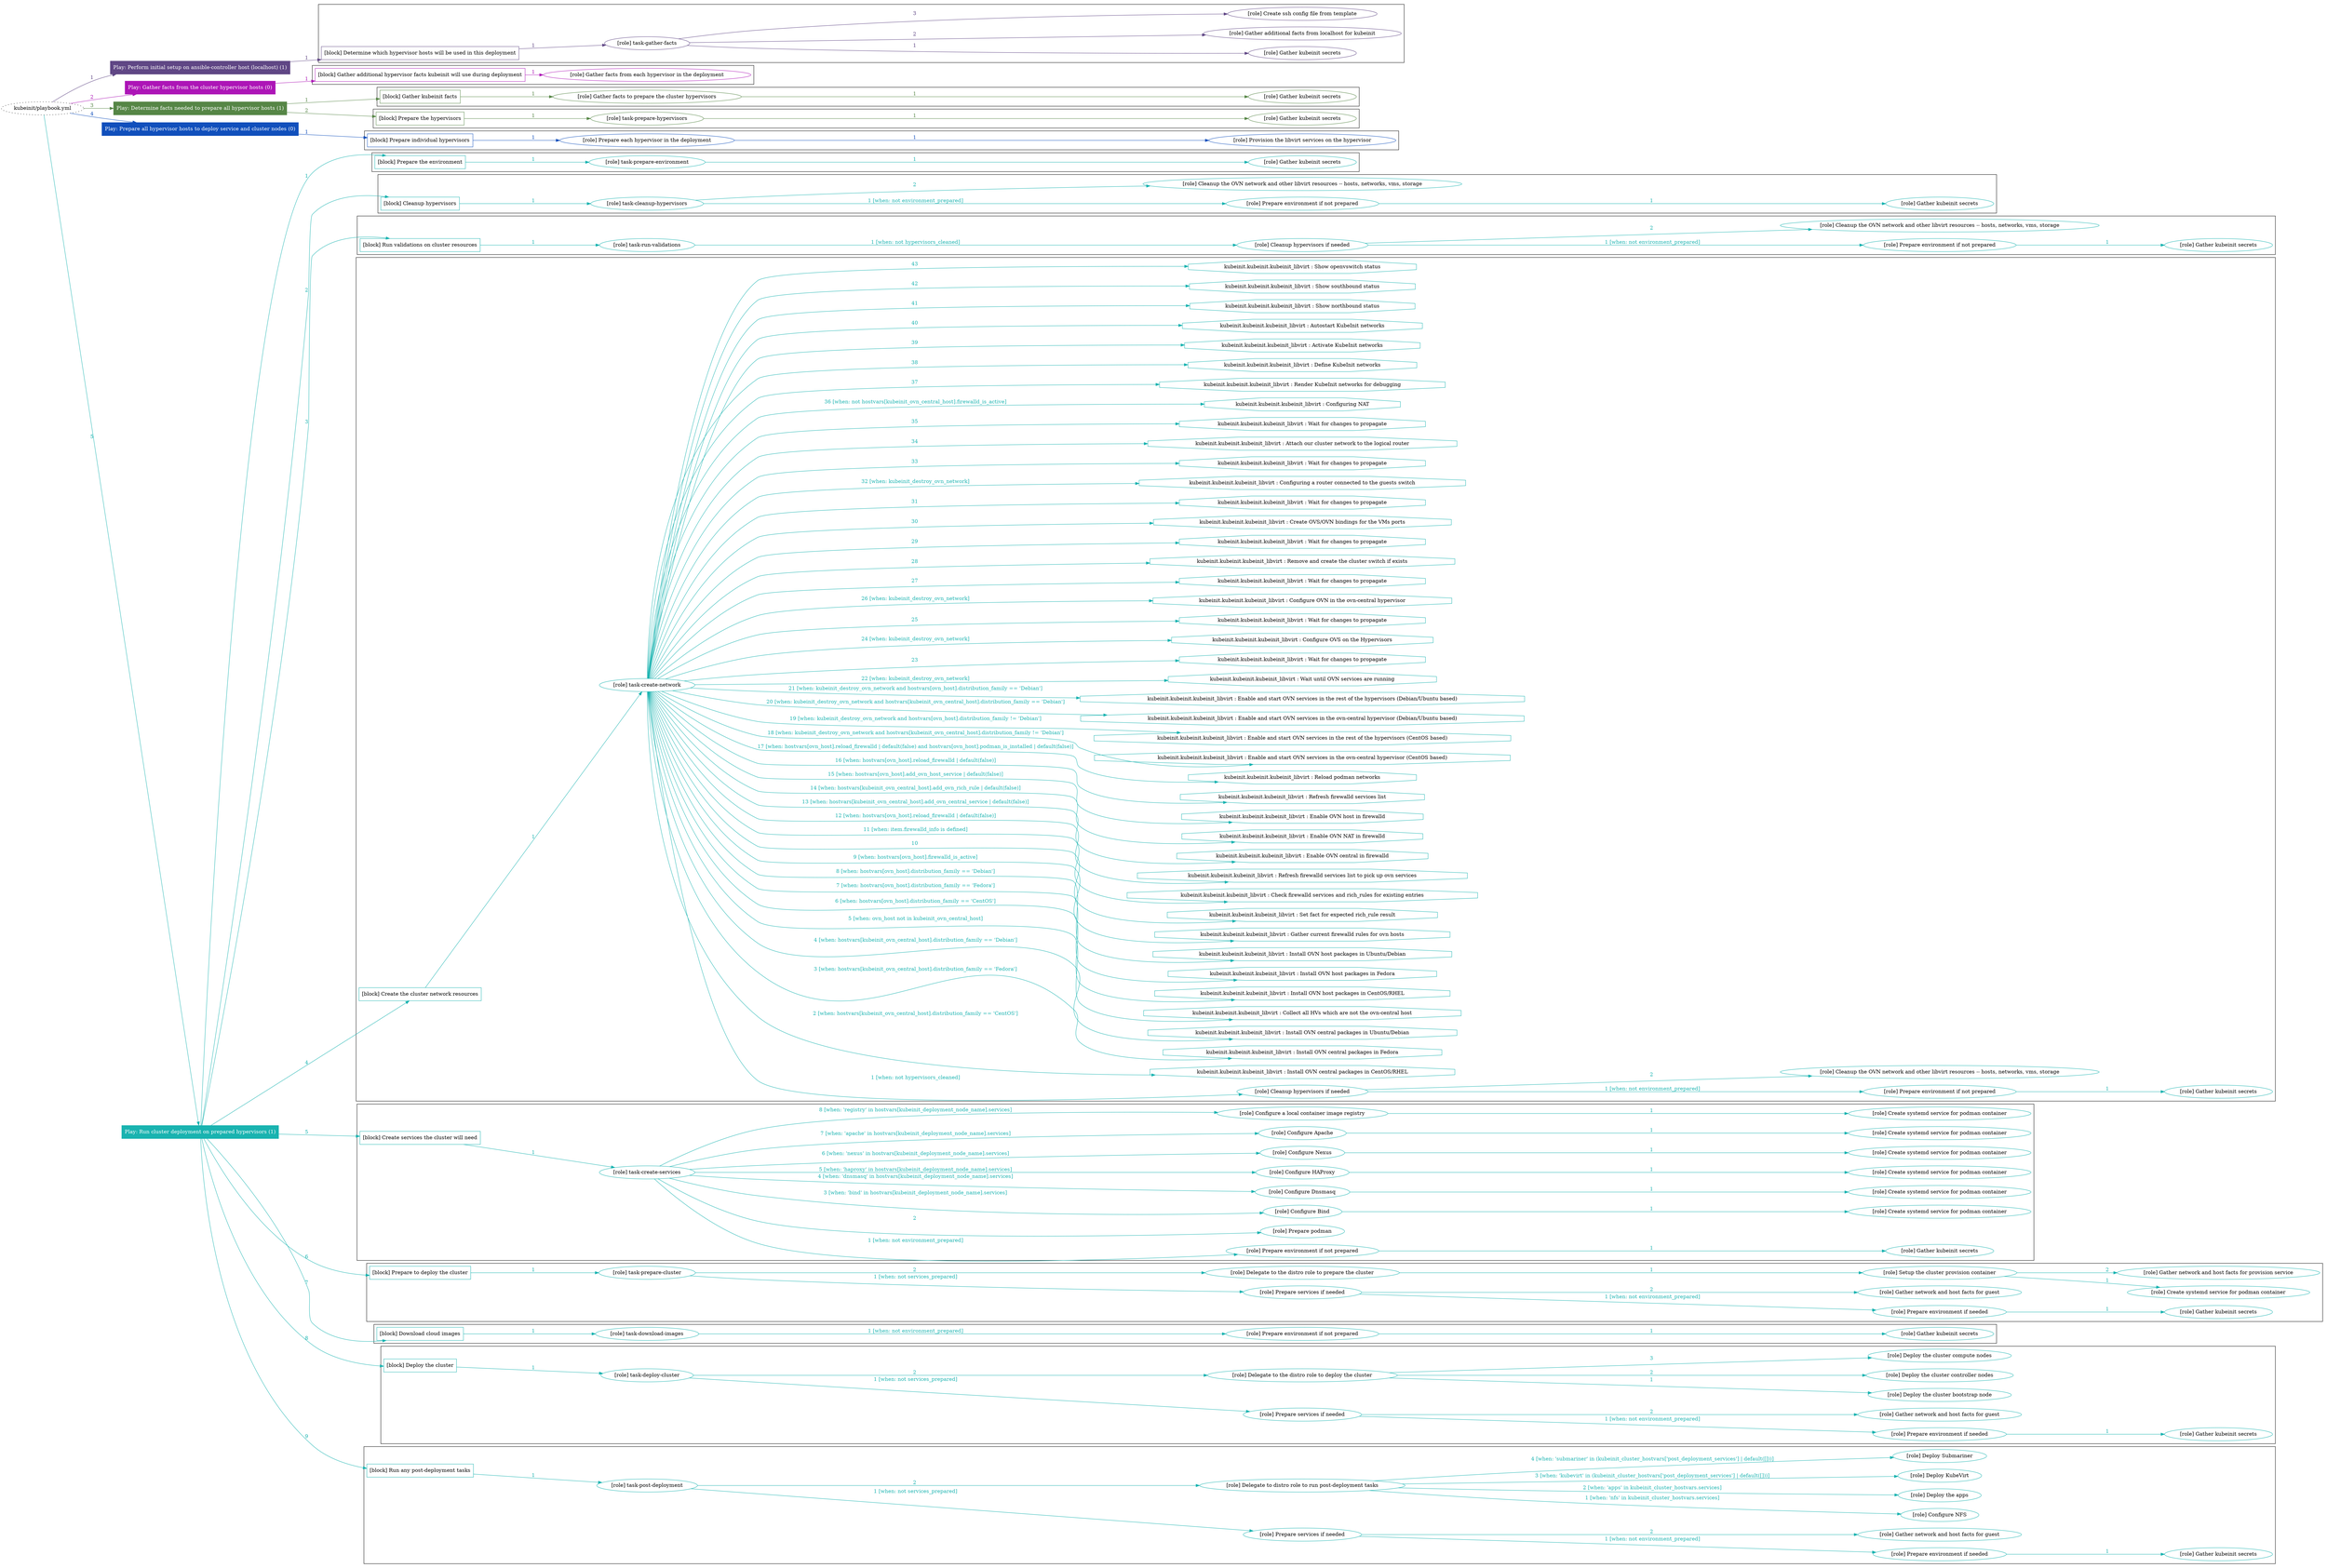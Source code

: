 digraph {
	graph [concentrate=true ordering=in rankdir=LR ratio=fill]
	edge [esep=5 sep=10]
	"kubeinit/playbook.yml" [URL="/home/runner/work/kubeinit/kubeinit/kubeinit/playbook.yml" id=playbook_ca449d5f style=dotted]
	"kubeinit/playbook.yml" -> play_a3af5398 [label="1 " color="#604785" fontcolor="#604785" id=edge_a9121c2e labeltooltip="1 " tooltip="1 "]
	subgraph "Play: Perform initial setup on ansible-controller host (localhost) (1)" {
		play_a3af5398 [label="Play: Perform initial setup on ansible-controller host (localhost) (1)" URL="/home/runner/work/kubeinit/kubeinit/kubeinit/playbook.yml" color="#604785" fontcolor="#ffffff" id=play_a3af5398 shape=box style=filled tooltip=localhost]
		play_a3af5398 -> block_f2ba74c3 [label=1 color="#604785" fontcolor="#604785" id=edge_34350c2f labeltooltip=1 tooltip=1]
		subgraph cluster_block_f2ba74c3 {
			block_f2ba74c3 [label="[block] Determine which hypervisor hosts will be used in this deployment" URL="/home/runner/work/kubeinit/kubeinit/kubeinit/playbook.yml" color="#604785" id=block_f2ba74c3 labeltooltip="Determine which hypervisor hosts will be used in this deployment" shape=box tooltip="Determine which hypervisor hosts will be used in this deployment"]
			block_f2ba74c3 -> role_e732ea3c [label="1 " color="#604785" fontcolor="#604785" id=edge_d9ee630b labeltooltip="1 " tooltip="1 "]
			subgraph "task-gather-facts" {
				role_e732ea3c [label="[role] task-gather-facts" URL="/home/runner/work/kubeinit/kubeinit/kubeinit/playbook.yml" color="#604785" id=role_e732ea3c tooltip="task-gather-facts"]
				role_e732ea3c -> role_2e28f417 [label="1 " color="#604785" fontcolor="#604785" id=edge_aa033781 labeltooltip="1 " tooltip="1 "]
				subgraph "Gather kubeinit secrets" {
					role_2e28f417 [label="[role] Gather kubeinit secrets" URL="/home/runner/.ansible/collections/ansible_collections/kubeinit/kubeinit/roles/kubeinit_prepare/tasks/build_hypervisors_group.yml" color="#604785" id=role_2e28f417 tooltip="Gather kubeinit secrets"]
				}
				role_e732ea3c -> role_32fe96fc [label="2 " color="#604785" fontcolor="#604785" id=edge_8faeca3e labeltooltip="2 " tooltip="2 "]
				subgraph "Gather additional facts from localhost for kubeinit" {
					role_32fe96fc [label="[role] Gather additional facts from localhost for kubeinit" URL="/home/runner/.ansible/collections/ansible_collections/kubeinit/kubeinit/roles/kubeinit_prepare/tasks/build_hypervisors_group.yml" color="#604785" id=role_32fe96fc tooltip="Gather additional facts from localhost for kubeinit"]
				}
				role_e732ea3c -> role_cdb46398 [label="3 " color="#604785" fontcolor="#604785" id=edge_98e341a3 labeltooltip="3 " tooltip="3 "]
				subgraph "Create ssh config file from template" {
					role_cdb46398 [label="[role] Create ssh config file from template" URL="/home/runner/.ansible/collections/ansible_collections/kubeinit/kubeinit/roles/kubeinit_prepare/tasks/build_hypervisors_group.yml" color="#604785" id=role_cdb46398 tooltip="Create ssh config file from template"]
				}
			}
		}
	}
	"kubeinit/playbook.yml" -> play_5763867c [label="2 " color="#ad15b7" fontcolor="#ad15b7" id=edge_949b78db labeltooltip="2 " tooltip="2 "]
	subgraph "Play: Gather facts from the cluster hypervisor hosts (0)" {
		play_5763867c [label="Play: Gather facts from the cluster hypervisor hosts (0)" URL="/home/runner/work/kubeinit/kubeinit/kubeinit/playbook.yml" color="#ad15b7" fontcolor="#ffffff" id=play_5763867c shape=box style=filled tooltip="Play: Gather facts from the cluster hypervisor hosts (0)"]
		play_5763867c -> block_10ea7060 [label=1 color="#ad15b7" fontcolor="#ad15b7" id=edge_60c3df35 labeltooltip=1 tooltip=1]
		subgraph cluster_block_10ea7060 {
			block_10ea7060 [label="[block] Gather additional hypervisor facts kubeinit will use during deployment" URL="/home/runner/work/kubeinit/kubeinit/kubeinit/playbook.yml" color="#ad15b7" id=block_10ea7060 labeltooltip="Gather additional hypervisor facts kubeinit will use during deployment" shape=box tooltip="Gather additional hypervisor facts kubeinit will use during deployment"]
			block_10ea7060 -> role_233028e2 [label="1 " color="#ad15b7" fontcolor="#ad15b7" id=edge_0b516bc1 labeltooltip="1 " tooltip="1 "]
			subgraph "Gather facts from each hypervisor in the deployment" {
				role_233028e2 [label="[role] Gather facts from each hypervisor in the deployment" URL="/home/runner/work/kubeinit/kubeinit/kubeinit/playbook.yml" color="#ad15b7" id=role_233028e2 tooltip="Gather facts from each hypervisor in the deployment"]
			}
		}
	}
	"kubeinit/playbook.yml" -> play_287f7b7f [label="3 " color="#568646" fontcolor="#568646" id=edge_91a6839e labeltooltip="3 " tooltip="3 "]
	subgraph "Play: Determine facts needed to prepare all hypervisor hosts (1)" {
		play_287f7b7f [label="Play: Determine facts needed to prepare all hypervisor hosts (1)" URL="/home/runner/work/kubeinit/kubeinit/kubeinit/playbook.yml" color="#568646" fontcolor="#ffffff" id=play_287f7b7f shape=box style=filled tooltip=localhost]
		play_287f7b7f -> block_af7b7090 [label=1 color="#568646" fontcolor="#568646" id=edge_7f4c7a09 labeltooltip=1 tooltip=1]
		subgraph cluster_block_af7b7090 {
			block_af7b7090 [label="[block] Gather kubeinit facts" URL="/home/runner/work/kubeinit/kubeinit/kubeinit/playbook.yml" color="#568646" id=block_af7b7090 labeltooltip="Gather kubeinit facts" shape=box tooltip="Gather kubeinit facts"]
			block_af7b7090 -> role_d5db2505 [label="1 " color="#568646" fontcolor="#568646" id=edge_38b0eb60 labeltooltip="1 " tooltip="1 "]
			subgraph "Gather facts to prepare the cluster hypervisors" {
				role_d5db2505 [label="[role] Gather facts to prepare the cluster hypervisors" URL="/home/runner/work/kubeinit/kubeinit/kubeinit/playbook.yml" color="#568646" id=role_d5db2505 tooltip="Gather facts to prepare the cluster hypervisors"]
				role_d5db2505 -> role_b5b40892 [label="1 " color="#568646" fontcolor="#568646" id=edge_c4789a73 labeltooltip="1 " tooltip="1 "]
				subgraph "Gather kubeinit secrets" {
					role_b5b40892 [label="[role] Gather kubeinit secrets" URL="/home/runner/.ansible/collections/ansible_collections/kubeinit/kubeinit/roles/kubeinit_prepare/tasks/gather_kubeinit_facts.yml" color="#568646" id=role_b5b40892 tooltip="Gather kubeinit secrets"]
				}
			}
		}
		play_287f7b7f -> block_2bb74af6 [label=2 color="#568646" fontcolor="#568646" id=edge_727051e1 labeltooltip=2 tooltip=2]
		subgraph cluster_block_2bb74af6 {
			block_2bb74af6 [label="[block] Prepare the hypervisors" URL="/home/runner/work/kubeinit/kubeinit/kubeinit/playbook.yml" color="#568646" id=block_2bb74af6 labeltooltip="Prepare the hypervisors" shape=box tooltip="Prepare the hypervisors"]
			block_2bb74af6 -> role_e1099030 [label="1 " color="#568646" fontcolor="#568646" id=edge_f0d172a7 labeltooltip="1 " tooltip="1 "]
			subgraph "task-prepare-hypervisors" {
				role_e1099030 [label="[role] task-prepare-hypervisors" URL="/home/runner/work/kubeinit/kubeinit/kubeinit/playbook.yml" color="#568646" id=role_e1099030 tooltip="task-prepare-hypervisors"]
				role_e1099030 -> role_1ad249cd [label="1 " color="#568646" fontcolor="#568646" id=edge_8314cc83 labeltooltip="1 " tooltip="1 "]
				subgraph "Gather kubeinit secrets" {
					role_1ad249cd [label="[role] Gather kubeinit secrets" URL="/home/runner/.ansible/collections/ansible_collections/kubeinit/kubeinit/roles/kubeinit_prepare/tasks/gather_kubeinit_facts.yml" color="#568646" id=role_1ad249cd tooltip="Gather kubeinit secrets"]
				}
			}
		}
	}
	"kubeinit/playbook.yml" -> play_09895b84 [label="4 " color="#104fbc" fontcolor="#104fbc" id=edge_3257f24c labeltooltip="4 " tooltip="4 "]
	subgraph "Play: Prepare all hypervisor hosts to deploy service and cluster nodes (0)" {
		play_09895b84 [label="Play: Prepare all hypervisor hosts to deploy service and cluster nodes (0)" URL="/home/runner/work/kubeinit/kubeinit/kubeinit/playbook.yml" color="#104fbc" fontcolor="#ffffff" id=play_09895b84 shape=box style=filled tooltip="Play: Prepare all hypervisor hosts to deploy service and cluster nodes (0)"]
		play_09895b84 -> block_c4059578 [label=1 color="#104fbc" fontcolor="#104fbc" id=edge_a7986abe labeltooltip=1 tooltip=1]
		subgraph cluster_block_c4059578 {
			block_c4059578 [label="[block] Prepare individual hypervisors" URL="/home/runner/work/kubeinit/kubeinit/kubeinit/playbook.yml" color="#104fbc" id=block_c4059578 labeltooltip="Prepare individual hypervisors" shape=box tooltip="Prepare individual hypervisors"]
			block_c4059578 -> role_f3e4eb07 [label="1 " color="#104fbc" fontcolor="#104fbc" id=edge_0dbe95cf labeltooltip="1 " tooltip="1 "]
			subgraph "Prepare each hypervisor in the deployment" {
				role_f3e4eb07 [label="[role] Prepare each hypervisor in the deployment" URL="/home/runner/work/kubeinit/kubeinit/kubeinit/playbook.yml" color="#104fbc" id=role_f3e4eb07 tooltip="Prepare each hypervisor in the deployment"]
				role_f3e4eb07 -> role_d3697435 [label="1 " color="#104fbc" fontcolor="#104fbc" id=edge_25d6fcbe labeltooltip="1 " tooltip="1 "]
				subgraph "Provision the libvirt services on the hypervisor" {
					role_d3697435 [label="[role] Provision the libvirt services on the hypervisor" URL="/home/runner/.ansible/collections/ansible_collections/kubeinit/kubeinit/roles/kubeinit_prepare/tasks/prepare_hypervisor.yml" color="#104fbc" id=role_d3697435 tooltip="Provision the libvirt services on the hypervisor"]
				}
			}
		}
	}
	"kubeinit/playbook.yml" -> play_d6c7a61d [label="5 " color="#19b3b0" fontcolor="#19b3b0" id=edge_371d231c labeltooltip="5 " tooltip="5 "]
	subgraph "Play: Run cluster deployment on prepared hypervisors (1)" {
		play_d6c7a61d [label="Play: Run cluster deployment on prepared hypervisors (1)" URL="/home/runner/work/kubeinit/kubeinit/kubeinit/playbook.yml" color="#19b3b0" fontcolor="#ffffff" id=play_d6c7a61d shape=box style=filled tooltip=localhost]
		play_d6c7a61d -> block_9a4b8292 [label=1 color="#19b3b0" fontcolor="#19b3b0" id=edge_8d8c04d3 labeltooltip=1 tooltip=1]
		subgraph cluster_block_9a4b8292 {
			block_9a4b8292 [label="[block] Prepare the environment" URL="/home/runner/work/kubeinit/kubeinit/kubeinit/playbook.yml" color="#19b3b0" id=block_9a4b8292 labeltooltip="Prepare the environment" shape=box tooltip="Prepare the environment"]
			block_9a4b8292 -> role_522f3345 [label="1 " color="#19b3b0" fontcolor="#19b3b0" id=edge_cff64f01 labeltooltip="1 " tooltip="1 "]
			subgraph "task-prepare-environment" {
				role_522f3345 [label="[role] task-prepare-environment" URL="/home/runner/work/kubeinit/kubeinit/kubeinit/playbook.yml" color="#19b3b0" id=role_522f3345 tooltip="task-prepare-environment"]
				role_522f3345 -> role_1af2b50b [label="1 " color="#19b3b0" fontcolor="#19b3b0" id=edge_a8696bec labeltooltip="1 " tooltip="1 "]
				subgraph "Gather kubeinit secrets" {
					role_1af2b50b [label="[role] Gather kubeinit secrets" URL="/home/runner/.ansible/collections/ansible_collections/kubeinit/kubeinit/roles/kubeinit_prepare/tasks/gather_kubeinit_facts.yml" color="#19b3b0" id=role_1af2b50b tooltip="Gather kubeinit secrets"]
				}
			}
		}
		play_d6c7a61d -> block_a5b6c8e4 [label=2 color="#19b3b0" fontcolor="#19b3b0" id=edge_c9e9d6d4 labeltooltip=2 tooltip=2]
		subgraph cluster_block_a5b6c8e4 {
			block_a5b6c8e4 [label="[block] Cleanup hypervisors" URL="/home/runner/work/kubeinit/kubeinit/kubeinit/playbook.yml" color="#19b3b0" id=block_a5b6c8e4 labeltooltip="Cleanup hypervisors" shape=box tooltip="Cleanup hypervisors"]
			block_a5b6c8e4 -> role_f7d34ecd [label="1 " color="#19b3b0" fontcolor="#19b3b0" id=edge_2a2d7a08 labeltooltip="1 " tooltip="1 "]
			subgraph "task-cleanup-hypervisors" {
				role_f7d34ecd [label="[role] task-cleanup-hypervisors" URL="/home/runner/work/kubeinit/kubeinit/kubeinit/playbook.yml" color="#19b3b0" id=role_f7d34ecd tooltip="task-cleanup-hypervisors"]
				role_f7d34ecd -> role_a61ba0f8 [label="1 [when: not environment_prepared]" color="#19b3b0" fontcolor="#19b3b0" id=edge_d6d9b5c8 labeltooltip="1 [when: not environment_prepared]" tooltip="1 [when: not environment_prepared]"]
				subgraph "Prepare environment if not prepared" {
					role_a61ba0f8 [label="[role] Prepare environment if not prepared" URL="/home/runner/.ansible/collections/ansible_collections/kubeinit/kubeinit/roles/kubeinit_prepare/tasks/cleanup_hypervisors.yml" color="#19b3b0" id=role_a61ba0f8 tooltip="Prepare environment if not prepared"]
					role_a61ba0f8 -> role_bb74d33d [label="1 " color="#19b3b0" fontcolor="#19b3b0" id=edge_9daaf02b labeltooltip="1 " tooltip="1 "]
					subgraph "Gather kubeinit secrets" {
						role_bb74d33d [label="[role] Gather kubeinit secrets" URL="/home/runner/.ansible/collections/ansible_collections/kubeinit/kubeinit/roles/kubeinit_prepare/tasks/gather_kubeinit_facts.yml" color="#19b3b0" id=role_bb74d33d tooltip="Gather kubeinit secrets"]
					}
				}
				role_f7d34ecd -> role_1add9e51 [label="2 " color="#19b3b0" fontcolor="#19b3b0" id=edge_8a6427f4 labeltooltip="2 " tooltip="2 "]
				subgraph "Cleanup the OVN network and other libvirt resources -- hosts, networks, vms, storage" {
					role_1add9e51 [label="[role] Cleanup the OVN network and other libvirt resources -- hosts, networks, vms, storage" URL="/home/runner/.ansible/collections/ansible_collections/kubeinit/kubeinit/roles/kubeinit_prepare/tasks/cleanup_hypervisors.yml" color="#19b3b0" id=role_1add9e51 tooltip="Cleanup the OVN network and other libvirt resources -- hosts, networks, vms, storage"]
				}
			}
		}
		play_d6c7a61d -> block_a039ee68 [label=3 color="#19b3b0" fontcolor="#19b3b0" id=edge_7e3fa12b labeltooltip=3 tooltip=3]
		subgraph cluster_block_a039ee68 {
			block_a039ee68 [label="[block] Run validations on cluster resources" URL="/home/runner/work/kubeinit/kubeinit/kubeinit/playbook.yml" color="#19b3b0" id=block_a039ee68 labeltooltip="Run validations on cluster resources" shape=box tooltip="Run validations on cluster resources"]
			block_a039ee68 -> role_522740d9 [label="1 " color="#19b3b0" fontcolor="#19b3b0" id=edge_97457ef4 labeltooltip="1 " tooltip="1 "]
			subgraph "task-run-validations" {
				role_522740d9 [label="[role] task-run-validations" URL="/home/runner/work/kubeinit/kubeinit/kubeinit/playbook.yml" color="#19b3b0" id=role_522740d9 tooltip="task-run-validations"]
				role_522740d9 -> role_cead78c9 [label="1 [when: not hypervisors_cleaned]" color="#19b3b0" fontcolor="#19b3b0" id=edge_e59b9fb9 labeltooltip="1 [when: not hypervisors_cleaned]" tooltip="1 [when: not hypervisors_cleaned]"]
				subgraph "Cleanup hypervisors if needed" {
					role_cead78c9 [label="[role] Cleanup hypervisors if needed" URL="/home/runner/.ansible/collections/ansible_collections/kubeinit/kubeinit/roles/kubeinit_validations/tasks/main.yml" color="#19b3b0" id=role_cead78c9 tooltip="Cleanup hypervisors if needed"]
					role_cead78c9 -> role_f6b5fe17 [label="1 [when: not environment_prepared]" color="#19b3b0" fontcolor="#19b3b0" id=edge_f6b105cc labeltooltip="1 [when: not environment_prepared]" tooltip="1 [when: not environment_prepared]"]
					subgraph "Prepare environment if not prepared" {
						role_f6b5fe17 [label="[role] Prepare environment if not prepared" URL="/home/runner/.ansible/collections/ansible_collections/kubeinit/kubeinit/roles/kubeinit_prepare/tasks/cleanup_hypervisors.yml" color="#19b3b0" id=role_f6b5fe17 tooltip="Prepare environment if not prepared"]
						role_f6b5fe17 -> role_6676f36c [label="1 " color="#19b3b0" fontcolor="#19b3b0" id=edge_a962fb55 labeltooltip="1 " tooltip="1 "]
						subgraph "Gather kubeinit secrets" {
							role_6676f36c [label="[role] Gather kubeinit secrets" URL="/home/runner/.ansible/collections/ansible_collections/kubeinit/kubeinit/roles/kubeinit_prepare/tasks/gather_kubeinit_facts.yml" color="#19b3b0" id=role_6676f36c tooltip="Gather kubeinit secrets"]
						}
					}
					role_cead78c9 -> role_ab683d37 [label="2 " color="#19b3b0" fontcolor="#19b3b0" id=edge_67ac14ea labeltooltip="2 " tooltip="2 "]
					subgraph "Cleanup the OVN network and other libvirt resources -- hosts, networks, vms, storage" {
						role_ab683d37 [label="[role] Cleanup the OVN network and other libvirt resources -- hosts, networks, vms, storage" URL="/home/runner/.ansible/collections/ansible_collections/kubeinit/kubeinit/roles/kubeinit_prepare/tasks/cleanup_hypervisors.yml" color="#19b3b0" id=role_ab683d37 tooltip="Cleanup the OVN network and other libvirt resources -- hosts, networks, vms, storage"]
					}
				}
			}
		}
		play_d6c7a61d -> block_21ca3a84 [label=4 color="#19b3b0" fontcolor="#19b3b0" id=edge_5de21235 labeltooltip=4 tooltip=4]
		subgraph cluster_block_21ca3a84 {
			block_21ca3a84 [label="[block] Create the cluster network resources" URL="/home/runner/work/kubeinit/kubeinit/kubeinit/playbook.yml" color="#19b3b0" id=block_21ca3a84 labeltooltip="Create the cluster network resources" shape=box tooltip="Create the cluster network resources"]
			block_21ca3a84 -> role_ed1aa5e2 [label="1 " color="#19b3b0" fontcolor="#19b3b0" id=edge_61549cda labeltooltip="1 " tooltip="1 "]
			subgraph "task-create-network" {
				role_ed1aa5e2 [label="[role] task-create-network" URL="/home/runner/work/kubeinit/kubeinit/kubeinit/playbook.yml" color="#19b3b0" id=role_ed1aa5e2 tooltip="task-create-network"]
				role_ed1aa5e2 -> role_246ea994 [label="1 [when: not hypervisors_cleaned]" color="#19b3b0" fontcolor="#19b3b0" id=edge_fccab4e6 labeltooltip="1 [when: not hypervisors_cleaned]" tooltip="1 [when: not hypervisors_cleaned]"]
				subgraph "Cleanup hypervisors if needed" {
					role_246ea994 [label="[role] Cleanup hypervisors if needed" URL="/home/runner/.ansible/collections/ansible_collections/kubeinit/kubeinit/roles/kubeinit_libvirt/tasks/create_network.yml" color="#19b3b0" id=role_246ea994 tooltip="Cleanup hypervisors if needed"]
					role_246ea994 -> role_043eb976 [label="1 [when: not environment_prepared]" color="#19b3b0" fontcolor="#19b3b0" id=edge_df3f4bd0 labeltooltip="1 [when: not environment_prepared]" tooltip="1 [when: not environment_prepared]"]
					subgraph "Prepare environment if not prepared" {
						role_043eb976 [label="[role] Prepare environment if not prepared" URL="/home/runner/.ansible/collections/ansible_collections/kubeinit/kubeinit/roles/kubeinit_prepare/tasks/cleanup_hypervisors.yml" color="#19b3b0" id=role_043eb976 tooltip="Prepare environment if not prepared"]
						role_043eb976 -> role_ba8721b5 [label="1 " color="#19b3b0" fontcolor="#19b3b0" id=edge_78d6a291 labeltooltip="1 " tooltip="1 "]
						subgraph "Gather kubeinit secrets" {
							role_ba8721b5 [label="[role] Gather kubeinit secrets" URL="/home/runner/.ansible/collections/ansible_collections/kubeinit/kubeinit/roles/kubeinit_prepare/tasks/gather_kubeinit_facts.yml" color="#19b3b0" id=role_ba8721b5 tooltip="Gather kubeinit secrets"]
						}
					}
					role_246ea994 -> role_f837888b [label="2 " color="#19b3b0" fontcolor="#19b3b0" id=edge_1ecea366 labeltooltip="2 " tooltip="2 "]
					subgraph "Cleanup the OVN network and other libvirt resources -- hosts, networks, vms, storage" {
						role_f837888b [label="[role] Cleanup the OVN network and other libvirt resources -- hosts, networks, vms, storage" URL="/home/runner/.ansible/collections/ansible_collections/kubeinit/kubeinit/roles/kubeinit_prepare/tasks/cleanup_hypervisors.yml" color="#19b3b0" id=role_f837888b tooltip="Cleanup the OVN network and other libvirt resources -- hosts, networks, vms, storage"]
					}
				}
				task_49ad7239 [label="kubeinit.kubeinit.kubeinit_libvirt : Install OVN central packages in CentOS/RHEL" URL="/home/runner/.ansible/collections/ansible_collections/kubeinit/kubeinit/roles/kubeinit_libvirt/tasks/create_network.yml" color="#19b3b0" id=task_49ad7239 shape=octagon tooltip="kubeinit.kubeinit.kubeinit_libvirt : Install OVN central packages in CentOS/RHEL"]
				role_ed1aa5e2 -> task_49ad7239 [label="2 [when: hostvars[kubeinit_ovn_central_host].distribution_family == 'CentOS']" color="#19b3b0" fontcolor="#19b3b0" id=edge_85e94ffa labeltooltip="2 [when: hostvars[kubeinit_ovn_central_host].distribution_family == 'CentOS']" tooltip="2 [when: hostvars[kubeinit_ovn_central_host].distribution_family == 'CentOS']"]
				task_772bea87 [label="kubeinit.kubeinit.kubeinit_libvirt : Install OVN central packages in Fedora" URL="/home/runner/.ansible/collections/ansible_collections/kubeinit/kubeinit/roles/kubeinit_libvirt/tasks/create_network.yml" color="#19b3b0" id=task_772bea87 shape=octagon tooltip="kubeinit.kubeinit.kubeinit_libvirt : Install OVN central packages in Fedora"]
				role_ed1aa5e2 -> task_772bea87 [label="3 [when: hostvars[kubeinit_ovn_central_host].distribution_family == 'Fedora']" color="#19b3b0" fontcolor="#19b3b0" id=edge_06ab8ba5 labeltooltip="3 [when: hostvars[kubeinit_ovn_central_host].distribution_family == 'Fedora']" tooltip="3 [when: hostvars[kubeinit_ovn_central_host].distribution_family == 'Fedora']"]
				task_f0833fa7 [label="kubeinit.kubeinit.kubeinit_libvirt : Install OVN central packages in Ubuntu/Debian" URL="/home/runner/.ansible/collections/ansible_collections/kubeinit/kubeinit/roles/kubeinit_libvirt/tasks/create_network.yml" color="#19b3b0" id=task_f0833fa7 shape=octagon tooltip="kubeinit.kubeinit.kubeinit_libvirt : Install OVN central packages in Ubuntu/Debian"]
				role_ed1aa5e2 -> task_f0833fa7 [label="4 [when: hostvars[kubeinit_ovn_central_host].distribution_family == 'Debian']" color="#19b3b0" fontcolor="#19b3b0" id=edge_a91573f5 labeltooltip="4 [when: hostvars[kubeinit_ovn_central_host].distribution_family == 'Debian']" tooltip="4 [when: hostvars[kubeinit_ovn_central_host].distribution_family == 'Debian']"]
				task_f0912a29 [label="kubeinit.kubeinit.kubeinit_libvirt : Collect all HVs which are not the ovn-central host" URL="/home/runner/.ansible/collections/ansible_collections/kubeinit/kubeinit/roles/kubeinit_libvirt/tasks/create_network.yml" color="#19b3b0" id=task_f0912a29 shape=octagon tooltip="kubeinit.kubeinit.kubeinit_libvirt : Collect all HVs which are not the ovn-central host"]
				role_ed1aa5e2 -> task_f0912a29 [label="5 [when: ovn_host not in kubeinit_ovn_central_host]" color="#19b3b0" fontcolor="#19b3b0" id=edge_58aab85b labeltooltip="5 [when: ovn_host not in kubeinit_ovn_central_host]" tooltip="5 [when: ovn_host not in kubeinit_ovn_central_host]"]
				task_01ee7d28 [label="kubeinit.kubeinit.kubeinit_libvirt : Install OVN host packages in CentOS/RHEL" URL="/home/runner/.ansible/collections/ansible_collections/kubeinit/kubeinit/roles/kubeinit_libvirt/tasks/create_network.yml" color="#19b3b0" id=task_01ee7d28 shape=octagon tooltip="kubeinit.kubeinit.kubeinit_libvirt : Install OVN host packages in CentOS/RHEL"]
				role_ed1aa5e2 -> task_01ee7d28 [label="6 [when: hostvars[ovn_host].distribution_family == 'CentOS']" color="#19b3b0" fontcolor="#19b3b0" id=edge_5ad6f473 labeltooltip="6 [when: hostvars[ovn_host].distribution_family == 'CentOS']" tooltip="6 [when: hostvars[ovn_host].distribution_family == 'CentOS']"]
				task_7a4a2cb7 [label="kubeinit.kubeinit.kubeinit_libvirt : Install OVN host packages in Fedora" URL="/home/runner/.ansible/collections/ansible_collections/kubeinit/kubeinit/roles/kubeinit_libvirt/tasks/create_network.yml" color="#19b3b0" id=task_7a4a2cb7 shape=octagon tooltip="kubeinit.kubeinit.kubeinit_libvirt : Install OVN host packages in Fedora"]
				role_ed1aa5e2 -> task_7a4a2cb7 [label="7 [when: hostvars[ovn_host].distribution_family == 'Fedora']" color="#19b3b0" fontcolor="#19b3b0" id=edge_2139ec69 labeltooltip="7 [when: hostvars[ovn_host].distribution_family == 'Fedora']" tooltip="7 [when: hostvars[ovn_host].distribution_family == 'Fedora']"]
				task_7b2dc32e [label="kubeinit.kubeinit.kubeinit_libvirt : Install OVN host packages in Ubuntu/Debian" URL="/home/runner/.ansible/collections/ansible_collections/kubeinit/kubeinit/roles/kubeinit_libvirt/tasks/create_network.yml" color="#19b3b0" id=task_7b2dc32e shape=octagon tooltip="kubeinit.kubeinit.kubeinit_libvirt : Install OVN host packages in Ubuntu/Debian"]
				role_ed1aa5e2 -> task_7b2dc32e [label="8 [when: hostvars[ovn_host].distribution_family == 'Debian']" color="#19b3b0" fontcolor="#19b3b0" id=edge_ddbd4f30 labeltooltip="8 [when: hostvars[ovn_host].distribution_family == 'Debian']" tooltip="8 [when: hostvars[ovn_host].distribution_family == 'Debian']"]
				task_e8acb10e [label="kubeinit.kubeinit.kubeinit_libvirt : Gather current firewalld rules for ovn hosts" URL="/home/runner/.ansible/collections/ansible_collections/kubeinit/kubeinit/roles/kubeinit_libvirt/tasks/create_network.yml" color="#19b3b0" id=task_e8acb10e shape=octagon tooltip="kubeinit.kubeinit.kubeinit_libvirt : Gather current firewalld rules for ovn hosts"]
				role_ed1aa5e2 -> task_e8acb10e [label="9 [when: hostvars[ovn_host].firewalld_is_active]" color="#19b3b0" fontcolor="#19b3b0" id=edge_facb285c labeltooltip="9 [when: hostvars[ovn_host].firewalld_is_active]" tooltip="9 [when: hostvars[ovn_host].firewalld_is_active]"]
				task_378332d8 [label="kubeinit.kubeinit.kubeinit_libvirt : Set fact for expected rich_rule result" URL="/home/runner/.ansible/collections/ansible_collections/kubeinit/kubeinit/roles/kubeinit_libvirt/tasks/create_network.yml" color="#19b3b0" id=task_378332d8 shape=octagon tooltip="kubeinit.kubeinit.kubeinit_libvirt : Set fact for expected rich_rule result"]
				role_ed1aa5e2 -> task_378332d8 [label="10 " color="#19b3b0" fontcolor="#19b3b0" id=edge_5cdd861e labeltooltip="10 " tooltip="10 "]
				task_07822aaf [label="kubeinit.kubeinit.kubeinit_libvirt : Check firewalld services and rich_rules for existing entries" URL="/home/runner/.ansible/collections/ansible_collections/kubeinit/kubeinit/roles/kubeinit_libvirt/tasks/create_network.yml" color="#19b3b0" id=task_07822aaf shape=octagon tooltip="kubeinit.kubeinit.kubeinit_libvirt : Check firewalld services and rich_rules for existing entries"]
				role_ed1aa5e2 -> task_07822aaf [label="11 [when: item.firewalld_info is defined]" color="#19b3b0" fontcolor="#19b3b0" id=edge_acd003c6 labeltooltip="11 [when: item.firewalld_info is defined]" tooltip="11 [when: item.firewalld_info is defined]"]
				task_bbee8a64 [label="kubeinit.kubeinit.kubeinit_libvirt : Refresh firewalld services list to pick up ovn services" URL="/home/runner/.ansible/collections/ansible_collections/kubeinit/kubeinit/roles/kubeinit_libvirt/tasks/create_network.yml" color="#19b3b0" id=task_bbee8a64 shape=octagon tooltip="kubeinit.kubeinit.kubeinit_libvirt : Refresh firewalld services list to pick up ovn services"]
				role_ed1aa5e2 -> task_bbee8a64 [label="12 [when: hostvars[ovn_host].reload_firewalld | default(false)]" color="#19b3b0" fontcolor="#19b3b0" id=edge_2beb8a68 labeltooltip="12 [when: hostvars[ovn_host].reload_firewalld | default(false)]" tooltip="12 [when: hostvars[ovn_host].reload_firewalld | default(false)]"]
				task_18479309 [label="kubeinit.kubeinit.kubeinit_libvirt : Enable OVN central in firewalld" URL="/home/runner/.ansible/collections/ansible_collections/kubeinit/kubeinit/roles/kubeinit_libvirt/tasks/create_network.yml" color="#19b3b0" id=task_18479309 shape=octagon tooltip="kubeinit.kubeinit.kubeinit_libvirt : Enable OVN central in firewalld"]
				role_ed1aa5e2 -> task_18479309 [label="13 [when: hostvars[kubeinit_ovn_central_host].add_ovn_central_service | default(false)]" color="#19b3b0" fontcolor="#19b3b0" id=edge_57b38098 labeltooltip="13 [when: hostvars[kubeinit_ovn_central_host].add_ovn_central_service | default(false)]" tooltip="13 [when: hostvars[kubeinit_ovn_central_host].add_ovn_central_service | default(false)]"]
				task_7120c027 [label="kubeinit.kubeinit.kubeinit_libvirt : Enable OVN NAT in firewalld" URL="/home/runner/.ansible/collections/ansible_collections/kubeinit/kubeinit/roles/kubeinit_libvirt/tasks/create_network.yml" color="#19b3b0" id=task_7120c027 shape=octagon tooltip="kubeinit.kubeinit.kubeinit_libvirt : Enable OVN NAT in firewalld"]
				role_ed1aa5e2 -> task_7120c027 [label="14 [when: hostvars[kubeinit_ovn_central_host].add_ovn_rich_rule | default(false)]" color="#19b3b0" fontcolor="#19b3b0" id=edge_ad118b93 labeltooltip="14 [when: hostvars[kubeinit_ovn_central_host].add_ovn_rich_rule | default(false)]" tooltip="14 [when: hostvars[kubeinit_ovn_central_host].add_ovn_rich_rule | default(false)]"]
				task_06c95707 [label="kubeinit.kubeinit.kubeinit_libvirt : Enable OVN host in firewalld" URL="/home/runner/.ansible/collections/ansible_collections/kubeinit/kubeinit/roles/kubeinit_libvirt/tasks/create_network.yml" color="#19b3b0" id=task_06c95707 shape=octagon tooltip="kubeinit.kubeinit.kubeinit_libvirt : Enable OVN host in firewalld"]
				role_ed1aa5e2 -> task_06c95707 [label="15 [when: hostvars[ovn_host].add_ovn_host_service | default(false)]" color="#19b3b0" fontcolor="#19b3b0" id=edge_430b6f6b labeltooltip="15 [when: hostvars[ovn_host].add_ovn_host_service | default(false)]" tooltip="15 [when: hostvars[ovn_host].add_ovn_host_service | default(false)]"]
				task_b7df3c63 [label="kubeinit.kubeinit.kubeinit_libvirt : Refresh firewalld services list" URL="/home/runner/.ansible/collections/ansible_collections/kubeinit/kubeinit/roles/kubeinit_libvirt/tasks/create_network.yml" color="#19b3b0" id=task_b7df3c63 shape=octagon tooltip="kubeinit.kubeinit.kubeinit_libvirt : Refresh firewalld services list"]
				role_ed1aa5e2 -> task_b7df3c63 [label="16 [when: hostvars[ovn_host].reload_firewalld | default(false)]" color="#19b3b0" fontcolor="#19b3b0" id=edge_0222170f labeltooltip="16 [when: hostvars[ovn_host].reload_firewalld | default(false)]" tooltip="16 [when: hostvars[ovn_host].reload_firewalld | default(false)]"]
				task_863a36f0 [label="kubeinit.kubeinit.kubeinit_libvirt : Reload podman networks" URL="/home/runner/.ansible/collections/ansible_collections/kubeinit/kubeinit/roles/kubeinit_libvirt/tasks/create_network.yml" color="#19b3b0" id=task_863a36f0 shape=octagon tooltip="kubeinit.kubeinit.kubeinit_libvirt : Reload podman networks"]
				role_ed1aa5e2 -> task_863a36f0 [label="17 [when: hostvars[ovn_host].reload_firewalld | default(false) and hostvars[ovn_host].podman_is_installed | default(false)]" color="#19b3b0" fontcolor="#19b3b0" id=edge_e3a27368 labeltooltip="17 [when: hostvars[ovn_host].reload_firewalld | default(false) and hostvars[ovn_host].podman_is_installed | default(false)]" tooltip="17 [when: hostvars[ovn_host].reload_firewalld | default(false) and hostvars[ovn_host].podman_is_installed | default(false)]"]
				task_cc374ed8 [label="kubeinit.kubeinit.kubeinit_libvirt : Enable and start OVN services in the ovn-central hypervisor (CentOS based)" URL="/home/runner/.ansible/collections/ansible_collections/kubeinit/kubeinit/roles/kubeinit_libvirt/tasks/create_network.yml" color="#19b3b0" id=task_cc374ed8 shape=octagon tooltip="kubeinit.kubeinit.kubeinit_libvirt : Enable and start OVN services in the ovn-central hypervisor (CentOS based)"]
				role_ed1aa5e2 -> task_cc374ed8 [label="18 [when: kubeinit_destroy_ovn_network and hostvars[kubeinit_ovn_central_host].distribution_family != 'Debian']" color="#19b3b0" fontcolor="#19b3b0" id=edge_eb3ebf30 labeltooltip="18 [when: kubeinit_destroy_ovn_network and hostvars[kubeinit_ovn_central_host].distribution_family != 'Debian']" tooltip="18 [when: kubeinit_destroy_ovn_network and hostvars[kubeinit_ovn_central_host].distribution_family != 'Debian']"]
				task_b2afd7dc [label="kubeinit.kubeinit.kubeinit_libvirt : Enable and start OVN services in the rest of the hypervisors (CentOS based)" URL="/home/runner/.ansible/collections/ansible_collections/kubeinit/kubeinit/roles/kubeinit_libvirt/tasks/create_network.yml" color="#19b3b0" id=task_b2afd7dc shape=octagon tooltip="kubeinit.kubeinit.kubeinit_libvirt : Enable and start OVN services in the rest of the hypervisors (CentOS based)"]
				role_ed1aa5e2 -> task_b2afd7dc [label="19 [when: kubeinit_destroy_ovn_network and hostvars[ovn_host].distribution_family != 'Debian']" color="#19b3b0" fontcolor="#19b3b0" id=edge_846e967f labeltooltip="19 [when: kubeinit_destroy_ovn_network and hostvars[ovn_host].distribution_family != 'Debian']" tooltip="19 [when: kubeinit_destroy_ovn_network and hostvars[ovn_host].distribution_family != 'Debian']"]
				task_a3f78e58 [label="kubeinit.kubeinit.kubeinit_libvirt : Enable and start OVN services in the ovn-central hypervisor (Debian/Ubuntu based)" URL="/home/runner/.ansible/collections/ansible_collections/kubeinit/kubeinit/roles/kubeinit_libvirt/tasks/create_network.yml" color="#19b3b0" id=task_a3f78e58 shape=octagon tooltip="kubeinit.kubeinit.kubeinit_libvirt : Enable and start OVN services in the ovn-central hypervisor (Debian/Ubuntu based)"]
				role_ed1aa5e2 -> task_a3f78e58 [label="20 [when: kubeinit_destroy_ovn_network and hostvars[kubeinit_ovn_central_host].distribution_family == 'Debian']" color="#19b3b0" fontcolor="#19b3b0" id=edge_3c6ba0c4 labeltooltip="20 [when: kubeinit_destroy_ovn_network and hostvars[kubeinit_ovn_central_host].distribution_family == 'Debian']" tooltip="20 [when: kubeinit_destroy_ovn_network and hostvars[kubeinit_ovn_central_host].distribution_family == 'Debian']"]
				task_2586b9ab [label="kubeinit.kubeinit.kubeinit_libvirt : Enable and start OVN services in the rest of the hypervisors (Debian/Ubuntu based)" URL="/home/runner/.ansible/collections/ansible_collections/kubeinit/kubeinit/roles/kubeinit_libvirt/tasks/create_network.yml" color="#19b3b0" id=task_2586b9ab shape=octagon tooltip="kubeinit.kubeinit.kubeinit_libvirt : Enable and start OVN services in the rest of the hypervisors (Debian/Ubuntu based)"]
				role_ed1aa5e2 -> task_2586b9ab [label="21 [when: kubeinit_destroy_ovn_network and hostvars[ovn_host].distribution_family == 'Debian']" color="#19b3b0" fontcolor="#19b3b0" id=edge_e05c366c labeltooltip="21 [when: kubeinit_destroy_ovn_network and hostvars[ovn_host].distribution_family == 'Debian']" tooltip="21 [when: kubeinit_destroy_ovn_network and hostvars[ovn_host].distribution_family == 'Debian']"]
				task_b3c49ee6 [label="kubeinit.kubeinit.kubeinit_libvirt : Wait until OVN services are running" URL="/home/runner/.ansible/collections/ansible_collections/kubeinit/kubeinit/roles/kubeinit_libvirt/tasks/create_network.yml" color="#19b3b0" id=task_b3c49ee6 shape=octagon tooltip="kubeinit.kubeinit.kubeinit_libvirt : Wait until OVN services are running"]
				role_ed1aa5e2 -> task_b3c49ee6 [label="22 [when: kubeinit_destroy_ovn_network]" color="#19b3b0" fontcolor="#19b3b0" id=edge_37c0cee3 labeltooltip="22 [when: kubeinit_destroy_ovn_network]" tooltip="22 [when: kubeinit_destroy_ovn_network]"]
				task_365edc18 [label="kubeinit.kubeinit.kubeinit_libvirt : Wait for changes to propagate" URL="/home/runner/.ansible/collections/ansible_collections/kubeinit/kubeinit/roles/kubeinit_libvirt/tasks/create_network.yml" color="#19b3b0" id=task_365edc18 shape=octagon tooltip="kubeinit.kubeinit.kubeinit_libvirt : Wait for changes to propagate"]
				role_ed1aa5e2 -> task_365edc18 [label="23 " color="#19b3b0" fontcolor="#19b3b0" id=edge_d0679e9c labeltooltip="23 " tooltip="23 "]
				task_cf607755 [label="kubeinit.kubeinit.kubeinit_libvirt : Configure OVS on the Hypervisors" URL="/home/runner/.ansible/collections/ansible_collections/kubeinit/kubeinit/roles/kubeinit_libvirt/tasks/create_network.yml" color="#19b3b0" id=task_cf607755 shape=octagon tooltip="kubeinit.kubeinit.kubeinit_libvirt : Configure OVS on the Hypervisors"]
				role_ed1aa5e2 -> task_cf607755 [label="24 [when: kubeinit_destroy_ovn_network]" color="#19b3b0" fontcolor="#19b3b0" id=edge_3222d3a5 labeltooltip="24 [when: kubeinit_destroy_ovn_network]" tooltip="24 [when: kubeinit_destroy_ovn_network]"]
				task_19ec338f [label="kubeinit.kubeinit.kubeinit_libvirt : Wait for changes to propagate" URL="/home/runner/.ansible/collections/ansible_collections/kubeinit/kubeinit/roles/kubeinit_libvirt/tasks/create_network.yml" color="#19b3b0" id=task_19ec338f shape=octagon tooltip="kubeinit.kubeinit.kubeinit_libvirt : Wait for changes to propagate"]
				role_ed1aa5e2 -> task_19ec338f [label="25 " color="#19b3b0" fontcolor="#19b3b0" id=edge_60a3ff31 labeltooltip="25 " tooltip="25 "]
				task_965d9ece [label="kubeinit.kubeinit.kubeinit_libvirt : Configure OVN in the ovn-central hypervisor" URL="/home/runner/.ansible/collections/ansible_collections/kubeinit/kubeinit/roles/kubeinit_libvirt/tasks/create_network.yml" color="#19b3b0" id=task_965d9ece shape=octagon tooltip="kubeinit.kubeinit.kubeinit_libvirt : Configure OVN in the ovn-central hypervisor"]
				role_ed1aa5e2 -> task_965d9ece [label="26 [when: kubeinit_destroy_ovn_network]" color="#19b3b0" fontcolor="#19b3b0" id=edge_5b246aa6 labeltooltip="26 [when: kubeinit_destroy_ovn_network]" tooltip="26 [when: kubeinit_destroy_ovn_network]"]
				task_8fcbe239 [label="kubeinit.kubeinit.kubeinit_libvirt : Wait for changes to propagate" URL="/home/runner/.ansible/collections/ansible_collections/kubeinit/kubeinit/roles/kubeinit_libvirt/tasks/create_network.yml" color="#19b3b0" id=task_8fcbe239 shape=octagon tooltip="kubeinit.kubeinit.kubeinit_libvirt : Wait for changes to propagate"]
				role_ed1aa5e2 -> task_8fcbe239 [label="27 " color="#19b3b0" fontcolor="#19b3b0" id=edge_ec367aa4 labeltooltip="27 " tooltip="27 "]
				task_5feef997 [label="kubeinit.kubeinit.kubeinit_libvirt : Remove and create the cluster switch if exists" URL="/home/runner/.ansible/collections/ansible_collections/kubeinit/kubeinit/roles/kubeinit_libvirt/tasks/create_network.yml" color="#19b3b0" id=task_5feef997 shape=octagon tooltip="kubeinit.kubeinit.kubeinit_libvirt : Remove and create the cluster switch if exists"]
				role_ed1aa5e2 -> task_5feef997 [label="28 " color="#19b3b0" fontcolor="#19b3b0" id=edge_2b2bb1d7 labeltooltip="28 " tooltip="28 "]
				task_75a74a20 [label="kubeinit.kubeinit.kubeinit_libvirt : Wait for changes to propagate" URL="/home/runner/.ansible/collections/ansible_collections/kubeinit/kubeinit/roles/kubeinit_libvirt/tasks/create_network.yml" color="#19b3b0" id=task_75a74a20 shape=octagon tooltip="kubeinit.kubeinit.kubeinit_libvirt : Wait for changes to propagate"]
				role_ed1aa5e2 -> task_75a74a20 [label="29 " color="#19b3b0" fontcolor="#19b3b0" id=edge_f1982d32 labeltooltip="29 " tooltip="29 "]
				task_d7b5cb5d [label="kubeinit.kubeinit.kubeinit_libvirt : Create OVS/OVN bindings for the VMs ports" URL="/home/runner/.ansible/collections/ansible_collections/kubeinit/kubeinit/roles/kubeinit_libvirt/tasks/create_network.yml" color="#19b3b0" id=task_d7b5cb5d shape=octagon tooltip="kubeinit.kubeinit.kubeinit_libvirt : Create OVS/OVN bindings for the VMs ports"]
				role_ed1aa5e2 -> task_d7b5cb5d [label="30 " color="#19b3b0" fontcolor="#19b3b0" id=edge_ec2d1f78 labeltooltip="30 " tooltip="30 "]
				task_f86c1b1e [label="kubeinit.kubeinit.kubeinit_libvirt : Wait for changes to propagate" URL="/home/runner/.ansible/collections/ansible_collections/kubeinit/kubeinit/roles/kubeinit_libvirt/tasks/create_network.yml" color="#19b3b0" id=task_f86c1b1e shape=octagon tooltip="kubeinit.kubeinit.kubeinit_libvirt : Wait for changes to propagate"]
				role_ed1aa5e2 -> task_f86c1b1e [label="31 " color="#19b3b0" fontcolor="#19b3b0" id=edge_595e32a0 labeltooltip="31 " tooltip="31 "]
				task_42c27f7c [label="kubeinit.kubeinit.kubeinit_libvirt : Configuring a router connected to the guests switch" URL="/home/runner/.ansible/collections/ansible_collections/kubeinit/kubeinit/roles/kubeinit_libvirt/tasks/create_network.yml" color="#19b3b0" id=task_42c27f7c shape=octagon tooltip="kubeinit.kubeinit.kubeinit_libvirt : Configuring a router connected to the guests switch"]
				role_ed1aa5e2 -> task_42c27f7c [label="32 [when: kubeinit_destroy_ovn_network]" color="#19b3b0" fontcolor="#19b3b0" id=edge_f29d5625 labeltooltip="32 [when: kubeinit_destroy_ovn_network]" tooltip="32 [when: kubeinit_destroy_ovn_network]"]
				task_a80dde44 [label="kubeinit.kubeinit.kubeinit_libvirt : Wait for changes to propagate" URL="/home/runner/.ansible/collections/ansible_collections/kubeinit/kubeinit/roles/kubeinit_libvirt/tasks/create_network.yml" color="#19b3b0" id=task_a80dde44 shape=octagon tooltip="kubeinit.kubeinit.kubeinit_libvirt : Wait for changes to propagate"]
				role_ed1aa5e2 -> task_a80dde44 [label="33 " color="#19b3b0" fontcolor="#19b3b0" id=edge_97d5eac7 labeltooltip="33 " tooltip="33 "]
				task_ade87cfb [label="kubeinit.kubeinit.kubeinit_libvirt : Attach our cluster network to the logical router" URL="/home/runner/.ansible/collections/ansible_collections/kubeinit/kubeinit/roles/kubeinit_libvirt/tasks/create_network.yml" color="#19b3b0" id=task_ade87cfb shape=octagon tooltip="kubeinit.kubeinit.kubeinit_libvirt : Attach our cluster network to the logical router"]
				role_ed1aa5e2 -> task_ade87cfb [label="34 " color="#19b3b0" fontcolor="#19b3b0" id=edge_ad7b7607 labeltooltip="34 " tooltip="34 "]
				task_2263c902 [label="kubeinit.kubeinit.kubeinit_libvirt : Wait for changes to propagate" URL="/home/runner/.ansible/collections/ansible_collections/kubeinit/kubeinit/roles/kubeinit_libvirt/tasks/create_network.yml" color="#19b3b0" id=task_2263c902 shape=octagon tooltip="kubeinit.kubeinit.kubeinit_libvirt : Wait for changes to propagate"]
				role_ed1aa5e2 -> task_2263c902 [label="35 " color="#19b3b0" fontcolor="#19b3b0" id=edge_0e311ab2 labeltooltip="35 " tooltip="35 "]
				task_c6d99ddc [label="kubeinit.kubeinit.kubeinit_libvirt : Configuring NAT" URL="/home/runner/.ansible/collections/ansible_collections/kubeinit/kubeinit/roles/kubeinit_libvirt/tasks/create_network.yml" color="#19b3b0" id=task_c6d99ddc shape=octagon tooltip="kubeinit.kubeinit.kubeinit_libvirt : Configuring NAT"]
				role_ed1aa5e2 -> task_c6d99ddc [label="36 [when: not hostvars[kubeinit_ovn_central_host].firewalld_is_active]" color="#19b3b0" fontcolor="#19b3b0" id=edge_ce5d0ad8 labeltooltip="36 [when: not hostvars[kubeinit_ovn_central_host].firewalld_is_active]" tooltip="36 [when: not hostvars[kubeinit_ovn_central_host].firewalld_is_active]"]
				task_f8f4c96e [label="kubeinit.kubeinit.kubeinit_libvirt : Render KubeInit networks for debugging" URL="/home/runner/.ansible/collections/ansible_collections/kubeinit/kubeinit/roles/kubeinit_libvirt/tasks/create_network.yml" color="#19b3b0" id=task_f8f4c96e shape=octagon tooltip="kubeinit.kubeinit.kubeinit_libvirt : Render KubeInit networks for debugging"]
				role_ed1aa5e2 -> task_f8f4c96e [label="37 " color="#19b3b0" fontcolor="#19b3b0" id=edge_781cf80a labeltooltip="37 " tooltip="37 "]
				task_d7819f11 [label="kubeinit.kubeinit.kubeinit_libvirt : Define KubeInit networks" URL="/home/runner/.ansible/collections/ansible_collections/kubeinit/kubeinit/roles/kubeinit_libvirt/tasks/create_network.yml" color="#19b3b0" id=task_d7819f11 shape=octagon tooltip="kubeinit.kubeinit.kubeinit_libvirt : Define KubeInit networks"]
				role_ed1aa5e2 -> task_d7819f11 [label="38 " color="#19b3b0" fontcolor="#19b3b0" id=edge_81bbc69d labeltooltip="38 " tooltip="38 "]
				task_01240991 [label="kubeinit.kubeinit.kubeinit_libvirt : Activate KubeInit networks" URL="/home/runner/.ansible/collections/ansible_collections/kubeinit/kubeinit/roles/kubeinit_libvirt/tasks/create_network.yml" color="#19b3b0" id=task_01240991 shape=octagon tooltip="kubeinit.kubeinit.kubeinit_libvirt : Activate KubeInit networks"]
				role_ed1aa5e2 -> task_01240991 [label="39 " color="#19b3b0" fontcolor="#19b3b0" id=edge_438b5ef2 labeltooltip="39 " tooltip="39 "]
				task_ff6ac4eb [label="kubeinit.kubeinit.kubeinit_libvirt : Autostart KubeInit networks" URL="/home/runner/.ansible/collections/ansible_collections/kubeinit/kubeinit/roles/kubeinit_libvirt/tasks/create_network.yml" color="#19b3b0" id=task_ff6ac4eb shape=octagon tooltip="kubeinit.kubeinit.kubeinit_libvirt : Autostart KubeInit networks"]
				role_ed1aa5e2 -> task_ff6ac4eb [label="40 " color="#19b3b0" fontcolor="#19b3b0" id=edge_1b874289 labeltooltip="40 " tooltip="40 "]
				task_56b03be7 [label="kubeinit.kubeinit.kubeinit_libvirt : Show northbound status" URL="/home/runner/.ansible/collections/ansible_collections/kubeinit/kubeinit/roles/kubeinit_libvirt/tasks/create_network.yml" color="#19b3b0" id=task_56b03be7 shape=octagon tooltip="kubeinit.kubeinit.kubeinit_libvirt : Show northbound status"]
				role_ed1aa5e2 -> task_56b03be7 [label="41 " color="#19b3b0" fontcolor="#19b3b0" id=edge_be115753 labeltooltip="41 " tooltip="41 "]
				task_21638a26 [label="kubeinit.kubeinit.kubeinit_libvirt : Show southbound status" URL="/home/runner/.ansible/collections/ansible_collections/kubeinit/kubeinit/roles/kubeinit_libvirt/tasks/create_network.yml" color="#19b3b0" id=task_21638a26 shape=octagon tooltip="kubeinit.kubeinit.kubeinit_libvirt : Show southbound status"]
				role_ed1aa5e2 -> task_21638a26 [label="42 " color="#19b3b0" fontcolor="#19b3b0" id=edge_0a8c8c2f labeltooltip="42 " tooltip="42 "]
				task_394c07ae [label="kubeinit.kubeinit.kubeinit_libvirt : Show openvswitch status" URL="/home/runner/.ansible/collections/ansible_collections/kubeinit/kubeinit/roles/kubeinit_libvirt/tasks/create_network.yml" color="#19b3b0" id=task_394c07ae shape=octagon tooltip="kubeinit.kubeinit.kubeinit_libvirt : Show openvswitch status"]
				role_ed1aa5e2 -> task_394c07ae [label="43 " color="#19b3b0" fontcolor="#19b3b0" id=edge_309768fc labeltooltip="43 " tooltip="43 "]
			}
		}
		play_d6c7a61d -> block_1b0b4b21 [label=5 color="#19b3b0" fontcolor="#19b3b0" id=edge_67a44e8a labeltooltip=5 tooltip=5]
		subgraph cluster_block_1b0b4b21 {
			block_1b0b4b21 [label="[block] Create services the cluster will need" URL="/home/runner/work/kubeinit/kubeinit/kubeinit/playbook.yml" color="#19b3b0" id=block_1b0b4b21 labeltooltip="Create services the cluster will need" shape=box tooltip="Create services the cluster will need"]
			block_1b0b4b21 -> role_e07b93f9 [label="1 " color="#19b3b0" fontcolor="#19b3b0" id=edge_086818a5 labeltooltip="1 " tooltip="1 "]
			subgraph "task-create-services" {
				role_e07b93f9 [label="[role] task-create-services" URL="/home/runner/work/kubeinit/kubeinit/kubeinit/playbook.yml" color="#19b3b0" id=role_e07b93f9 tooltip="task-create-services"]
				role_e07b93f9 -> role_f997c214 [label="1 [when: not environment_prepared]" color="#19b3b0" fontcolor="#19b3b0" id=edge_83122290 labeltooltip="1 [when: not environment_prepared]" tooltip="1 [when: not environment_prepared]"]
				subgraph "Prepare environment if not prepared" {
					role_f997c214 [label="[role] Prepare environment if not prepared" URL="/home/runner/.ansible/collections/ansible_collections/kubeinit/kubeinit/roles/kubeinit_services/tasks/main.yml" color="#19b3b0" id=role_f997c214 tooltip="Prepare environment if not prepared"]
					role_f997c214 -> role_8fddad65 [label="1 " color="#19b3b0" fontcolor="#19b3b0" id=edge_cd3ea4d8 labeltooltip="1 " tooltip="1 "]
					subgraph "Gather kubeinit secrets" {
						role_8fddad65 [label="[role] Gather kubeinit secrets" URL="/home/runner/.ansible/collections/ansible_collections/kubeinit/kubeinit/roles/kubeinit_prepare/tasks/gather_kubeinit_facts.yml" color="#19b3b0" id=role_8fddad65 tooltip="Gather kubeinit secrets"]
					}
				}
				role_e07b93f9 -> role_736a9289 [label="2 " color="#19b3b0" fontcolor="#19b3b0" id=edge_3518f4e9 labeltooltip="2 " tooltip="2 "]
				subgraph "Prepare podman" {
					role_736a9289 [label="[role] Prepare podman" URL="/home/runner/.ansible/collections/ansible_collections/kubeinit/kubeinit/roles/kubeinit_services/tasks/00_create_service_pod.yml" color="#19b3b0" id=role_736a9289 tooltip="Prepare podman"]
				}
				role_e07b93f9 -> role_2a8799c9 [label="3 [when: 'bind' in hostvars[kubeinit_deployment_node_name].services]" color="#19b3b0" fontcolor="#19b3b0" id=edge_dd121006 labeltooltip="3 [when: 'bind' in hostvars[kubeinit_deployment_node_name].services]" tooltip="3 [when: 'bind' in hostvars[kubeinit_deployment_node_name].services]"]
				subgraph "Configure Bind" {
					role_2a8799c9 [label="[role] Configure Bind" URL="/home/runner/.ansible/collections/ansible_collections/kubeinit/kubeinit/roles/kubeinit_services/tasks/start_services_containers.yml" color="#19b3b0" id=role_2a8799c9 tooltip="Configure Bind"]
					role_2a8799c9 -> role_83d32ba3 [label="1 " color="#19b3b0" fontcolor="#19b3b0" id=edge_7283fdc7 labeltooltip="1 " tooltip="1 "]
					subgraph "Create systemd service for podman container" {
						role_83d32ba3 [label="[role] Create systemd service for podman container" URL="/home/runner/.ansible/collections/ansible_collections/kubeinit/kubeinit/roles/kubeinit_bind/tasks/main.yml" color="#19b3b0" id=role_83d32ba3 tooltip="Create systemd service for podman container"]
					}
				}
				role_e07b93f9 -> role_80944f96 [label="4 [when: 'dnsmasq' in hostvars[kubeinit_deployment_node_name].services]" color="#19b3b0" fontcolor="#19b3b0" id=edge_85612096 labeltooltip="4 [when: 'dnsmasq' in hostvars[kubeinit_deployment_node_name].services]" tooltip="4 [when: 'dnsmasq' in hostvars[kubeinit_deployment_node_name].services]"]
				subgraph "Configure Dnsmasq" {
					role_80944f96 [label="[role] Configure Dnsmasq" URL="/home/runner/.ansible/collections/ansible_collections/kubeinit/kubeinit/roles/kubeinit_services/tasks/start_services_containers.yml" color="#19b3b0" id=role_80944f96 tooltip="Configure Dnsmasq"]
					role_80944f96 -> role_5d77445a [label="1 " color="#19b3b0" fontcolor="#19b3b0" id=edge_352eb659 labeltooltip="1 " tooltip="1 "]
					subgraph "Create systemd service for podman container" {
						role_5d77445a [label="[role] Create systemd service for podman container" URL="/home/runner/.ansible/collections/ansible_collections/kubeinit/kubeinit/roles/kubeinit_dnsmasq/tasks/main.yml" color="#19b3b0" id=role_5d77445a tooltip="Create systemd service for podman container"]
					}
				}
				role_e07b93f9 -> role_6ace5bf9 [label="5 [when: 'haproxy' in hostvars[kubeinit_deployment_node_name].services]" color="#19b3b0" fontcolor="#19b3b0" id=edge_7215c301 labeltooltip="5 [when: 'haproxy' in hostvars[kubeinit_deployment_node_name].services]" tooltip="5 [when: 'haproxy' in hostvars[kubeinit_deployment_node_name].services]"]
				subgraph "Configure HAProxy" {
					role_6ace5bf9 [label="[role] Configure HAProxy" URL="/home/runner/.ansible/collections/ansible_collections/kubeinit/kubeinit/roles/kubeinit_services/tasks/start_services_containers.yml" color="#19b3b0" id=role_6ace5bf9 tooltip="Configure HAProxy"]
					role_6ace5bf9 -> role_bf705525 [label="1 " color="#19b3b0" fontcolor="#19b3b0" id=edge_1b43ea3a labeltooltip="1 " tooltip="1 "]
					subgraph "Create systemd service for podman container" {
						role_bf705525 [label="[role] Create systemd service for podman container" URL="/home/runner/.ansible/collections/ansible_collections/kubeinit/kubeinit/roles/kubeinit_haproxy/tasks/main.yml" color="#19b3b0" id=role_bf705525 tooltip="Create systemd service for podman container"]
					}
				}
				role_e07b93f9 -> role_0d4d7b5c [label="6 [when: 'nexus' in hostvars[kubeinit_deployment_node_name].services]" color="#19b3b0" fontcolor="#19b3b0" id=edge_85293e12 labeltooltip="6 [when: 'nexus' in hostvars[kubeinit_deployment_node_name].services]" tooltip="6 [when: 'nexus' in hostvars[kubeinit_deployment_node_name].services]"]
				subgraph "Configure Nexus" {
					role_0d4d7b5c [label="[role] Configure Nexus" URL="/home/runner/.ansible/collections/ansible_collections/kubeinit/kubeinit/roles/kubeinit_services/tasks/start_services_containers.yml" color="#19b3b0" id=role_0d4d7b5c tooltip="Configure Nexus"]
					role_0d4d7b5c -> role_3717ed97 [label="1 " color="#19b3b0" fontcolor="#19b3b0" id=edge_4d050e55 labeltooltip="1 " tooltip="1 "]
					subgraph "Create systemd service for podman container" {
						role_3717ed97 [label="[role] Create systemd service for podman container" URL="/home/runner/.ansible/collections/ansible_collections/kubeinit/kubeinit/roles/kubeinit_nexus/tasks/main.yml" color="#19b3b0" id=role_3717ed97 tooltip="Create systemd service for podman container"]
					}
				}
				role_e07b93f9 -> role_2bf24cc6 [label="7 [when: 'apache' in hostvars[kubeinit_deployment_node_name].services]" color="#19b3b0" fontcolor="#19b3b0" id=edge_6e42024c labeltooltip="7 [when: 'apache' in hostvars[kubeinit_deployment_node_name].services]" tooltip="7 [when: 'apache' in hostvars[kubeinit_deployment_node_name].services]"]
				subgraph "Configure Apache" {
					role_2bf24cc6 [label="[role] Configure Apache" URL="/home/runner/.ansible/collections/ansible_collections/kubeinit/kubeinit/roles/kubeinit_services/tasks/start_services_containers.yml" color="#19b3b0" id=role_2bf24cc6 tooltip="Configure Apache"]
					role_2bf24cc6 -> role_3a7f4950 [label="1 " color="#19b3b0" fontcolor="#19b3b0" id=edge_c15dd097 labeltooltip="1 " tooltip="1 "]
					subgraph "Create systemd service for podman container" {
						role_3a7f4950 [label="[role] Create systemd service for podman container" URL="/home/runner/.ansible/collections/ansible_collections/kubeinit/kubeinit/roles/kubeinit_apache/tasks/main.yml" color="#19b3b0" id=role_3a7f4950 tooltip="Create systemd service for podman container"]
					}
				}
				role_e07b93f9 -> role_1d5ebc53 [label="8 [when: 'registry' in hostvars[kubeinit_deployment_node_name].services]" color="#19b3b0" fontcolor="#19b3b0" id=edge_f0a802b6 labeltooltip="8 [when: 'registry' in hostvars[kubeinit_deployment_node_name].services]" tooltip="8 [when: 'registry' in hostvars[kubeinit_deployment_node_name].services]"]
				subgraph "Configure a local container image registry" {
					role_1d5ebc53 [label="[role] Configure a local container image registry" URL="/home/runner/.ansible/collections/ansible_collections/kubeinit/kubeinit/roles/kubeinit_services/tasks/start_services_containers.yml" color="#19b3b0" id=role_1d5ebc53 tooltip="Configure a local container image registry"]
					role_1d5ebc53 -> role_828bdfe8 [label="1 " color="#19b3b0" fontcolor="#19b3b0" id=edge_48492396 labeltooltip="1 " tooltip="1 "]
					subgraph "Create systemd service for podman container" {
						role_828bdfe8 [label="[role] Create systemd service for podman container" URL="/home/runner/.ansible/collections/ansible_collections/kubeinit/kubeinit/roles/kubeinit_registry/tasks/main.yml" color="#19b3b0" id=role_828bdfe8 tooltip="Create systemd service for podman container"]
					}
				}
			}
		}
		play_d6c7a61d -> block_e967e597 [label=6 color="#19b3b0" fontcolor="#19b3b0" id=edge_b81aead9 labeltooltip=6 tooltip=6]
		subgraph cluster_block_e967e597 {
			block_e967e597 [label="[block] Prepare to deploy the cluster" URL="/home/runner/work/kubeinit/kubeinit/kubeinit/playbook.yml" color="#19b3b0" id=block_e967e597 labeltooltip="Prepare to deploy the cluster" shape=box tooltip="Prepare to deploy the cluster"]
			block_e967e597 -> role_e0d86912 [label="1 " color="#19b3b0" fontcolor="#19b3b0" id=edge_065f8d55 labeltooltip="1 " tooltip="1 "]
			subgraph "task-prepare-cluster" {
				role_e0d86912 [label="[role] task-prepare-cluster" URL="/home/runner/work/kubeinit/kubeinit/kubeinit/playbook.yml" color="#19b3b0" id=role_e0d86912 tooltip="task-prepare-cluster"]
				role_e0d86912 -> role_ada9e56a [label="1 [when: not services_prepared]" color="#19b3b0" fontcolor="#19b3b0" id=edge_c1b55b8d labeltooltip="1 [when: not services_prepared]" tooltip="1 [when: not services_prepared]"]
				subgraph "Prepare services if needed" {
					role_ada9e56a [label="[role] Prepare services if needed" URL="/home/runner/.ansible/collections/ansible_collections/kubeinit/kubeinit/roles/kubeinit_prepare/tasks/prepare_cluster.yml" color="#19b3b0" id=role_ada9e56a tooltip="Prepare services if needed"]
					role_ada9e56a -> role_ac88c3fe [label="1 [when: not environment_prepared]" color="#19b3b0" fontcolor="#19b3b0" id=edge_249e8868 labeltooltip="1 [when: not environment_prepared]" tooltip="1 [when: not environment_prepared]"]
					subgraph "Prepare environment if needed" {
						role_ac88c3fe [label="[role] Prepare environment if needed" URL="/home/runner/.ansible/collections/ansible_collections/kubeinit/kubeinit/roles/kubeinit_services/tasks/prepare_services.yml" color="#19b3b0" id=role_ac88c3fe tooltip="Prepare environment if needed"]
						role_ac88c3fe -> role_cfc03897 [label="1 " color="#19b3b0" fontcolor="#19b3b0" id=edge_15dd0beb labeltooltip="1 " tooltip="1 "]
						subgraph "Gather kubeinit secrets" {
							role_cfc03897 [label="[role] Gather kubeinit secrets" URL="/home/runner/.ansible/collections/ansible_collections/kubeinit/kubeinit/roles/kubeinit_prepare/tasks/gather_kubeinit_facts.yml" color="#19b3b0" id=role_cfc03897 tooltip="Gather kubeinit secrets"]
						}
					}
					role_ada9e56a -> role_7c950348 [label="2 " color="#19b3b0" fontcolor="#19b3b0" id=edge_a041884c labeltooltip="2 " tooltip="2 "]
					subgraph "Gather network and host facts for guest" {
						role_7c950348 [label="[role] Gather network and host facts for guest" URL="/home/runner/.ansible/collections/ansible_collections/kubeinit/kubeinit/roles/kubeinit_services/tasks/prepare_services.yml" color="#19b3b0" id=role_7c950348 tooltip="Gather network and host facts for guest"]
					}
				}
				role_e0d86912 -> role_2ad8851d [label="2 " color="#19b3b0" fontcolor="#19b3b0" id=edge_1d85d087 labeltooltip="2 " tooltip="2 "]
				subgraph "Delegate to the distro role to prepare the cluster" {
					role_2ad8851d [label="[role] Delegate to the distro role to prepare the cluster" URL="/home/runner/.ansible/collections/ansible_collections/kubeinit/kubeinit/roles/kubeinit_prepare/tasks/prepare_cluster.yml" color="#19b3b0" id=role_2ad8851d tooltip="Delegate to the distro role to prepare the cluster"]
					role_2ad8851d -> role_7e92856e [label="1 " color="#19b3b0" fontcolor="#19b3b0" id=edge_1ce8301a labeltooltip="1 " tooltip="1 "]
					subgraph "Setup the cluster provision container" {
						role_7e92856e [label="[role] Setup the cluster provision container" URL="/home/runner/.ansible/collections/ansible_collections/kubeinit/kubeinit/roles/kubeinit_okd/tasks/prepare_cluster.yml" color="#19b3b0" id=role_7e92856e tooltip="Setup the cluster provision container"]
						role_7e92856e -> role_c4c8b6f1 [label="1 " color="#19b3b0" fontcolor="#19b3b0" id=edge_77205e79 labeltooltip="1 " tooltip="1 "]
						subgraph "Create systemd service for podman container" {
							role_c4c8b6f1 [label="[role] Create systemd service for podman container" URL="/home/runner/.ansible/collections/ansible_collections/kubeinit/kubeinit/roles/kubeinit_services/tasks/create_provision_container.yml" color="#19b3b0" id=role_c4c8b6f1 tooltip="Create systemd service for podman container"]
						}
						role_7e92856e -> role_47b67328 [label="2 " color="#19b3b0" fontcolor="#19b3b0" id=edge_2115f1e1 labeltooltip="2 " tooltip="2 "]
						subgraph "Gather network and host facts for provision service" {
							role_47b67328 [label="[role] Gather network and host facts for provision service" URL="/home/runner/.ansible/collections/ansible_collections/kubeinit/kubeinit/roles/kubeinit_services/tasks/create_provision_container.yml" color="#19b3b0" id=role_47b67328 tooltip="Gather network and host facts for provision service"]
						}
					}
				}
			}
		}
		play_d6c7a61d -> block_1b344138 [label=7 color="#19b3b0" fontcolor="#19b3b0" id=edge_384cacf5 labeltooltip=7 tooltip=7]
		subgraph cluster_block_1b344138 {
			block_1b344138 [label="[block] Download cloud images" URL="/home/runner/work/kubeinit/kubeinit/kubeinit/playbook.yml" color="#19b3b0" id=block_1b344138 labeltooltip="Download cloud images" shape=box tooltip="Download cloud images"]
			block_1b344138 -> role_dcc190a4 [label="1 " color="#19b3b0" fontcolor="#19b3b0" id=edge_2b89807b labeltooltip="1 " tooltip="1 "]
			subgraph "task-download-images" {
				role_dcc190a4 [label="[role] task-download-images" URL="/home/runner/work/kubeinit/kubeinit/kubeinit/playbook.yml" color="#19b3b0" id=role_dcc190a4 tooltip="task-download-images"]
				role_dcc190a4 -> role_a4abf04d [label="1 [when: not environment_prepared]" color="#19b3b0" fontcolor="#19b3b0" id=edge_3346fa2c labeltooltip="1 [when: not environment_prepared]" tooltip="1 [when: not environment_prepared]"]
				subgraph "Prepare environment if not prepared" {
					role_a4abf04d [label="[role] Prepare environment if not prepared" URL="/home/runner/.ansible/collections/ansible_collections/kubeinit/kubeinit/roles/kubeinit_libvirt/tasks/download_cloud_images.yml" color="#19b3b0" id=role_a4abf04d tooltip="Prepare environment if not prepared"]
					role_a4abf04d -> role_5e6dfa5e [label="1 " color="#19b3b0" fontcolor="#19b3b0" id=edge_bc0df961 labeltooltip="1 " tooltip="1 "]
					subgraph "Gather kubeinit secrets" {
						role_5e6dfa5e [label="[role] Gather kubeinit secrets" URL="/home/runner/.ansible/collections/ansible_collections/kubeinit/kubeinit/roles/kubeinit_prepare/tasks/gather_kubeinit_facts.yml" color="#19b3b0" id=role_5e6dfa5e tooltip="Gather kubeinit secrets"]
					}
				}
			}
		}
		play_d6c7a61d -> block_3412a023 [label=8 color="#19b3b0" fontcolor="#19b3b0" id=edge_1d23c215 labeltooltip=8 tooltip=8]
		subgraph cluster_block_3412a023 {
			block_3412a023 [label="[block] Deploy the cluster" URL="/home/runner/work/kubeinit/kubeinit/kubeinit/playbook.yml" color="#19b3b0" id=block_3412a023 labeltooltip="Deploy the cluster" shape=box tooltip="Deploy the cluster"]
			block_3412a023 -> role_135fa987 [label="1 " color="#19b3b0" fontcolor="#19b3b0" id=edge_6c312268 labeltooltip="1 " tooltip="1 "]
			subgraph "task-deploy-cluster" {
				role_135fa987 [label="[role] task-deploy-cluster" URL="/home/runner/work/kubeinit/kubeinit/kubeinit/playbook.yml" color="#19b3b0" id=role_135fa987 tooltip="task-deploy-cluster"]
				role_135fa987 -> role_fcf8d22f [label="1 [when: not services_prepared]" color="#19b3b0" fontcolor="#19b3b0" id=edge_b9527372 labeltooltip="1 [when: not services_prepared]" tooltip="1 [when: not services_prepared]"]
				subgraph "Prepare services if needed" {
					role_fcf8d22f [label="[role] Prepare services if needed" URL="/home/runner/.ansible/collections/ansible_collections/kubeinit/kubeinit/roles/kubeinit_prepare/tasks/deploy_cluster.yml" color="#19b3b0" id=role_fcf8d22f tooltip="Prepare services if needed"]
					role_fcf8d22f -> role_65d307a7 [label="1 [when: not environment_prepared]" color="#19b3b0" fontcolor="#19b3b0" id=edge_ba3ef8a1 labeltooltip="1 [when: not environment_prepared]" tooltip="1 [when: not environment_prepared]"]
					subgraph "Prepare environment if needed" {
						role_65d307a7 [label="[role] Prepare environment if needed" URL="/home/runner/.ansible/collections/ansible_collections/kubeinit/kubeinit/roles/kubeinit_services/tasks/prepare_services.yml" color="#19b3b0" id=role_65d307a7 tooltip="Prepare environment if needed"]
						role_65d307a7 -> role_2b83c5e8 [label="1 " color="#19b3b0" fontcolor="#19b3b0" id=edge_e04859fb labeltooltip="1 " tooltip="1 "]
						subgraph "Gather kubeinit secrets" {
							role_2b83c5e8 [label="[role] Gather kubeinit secrets" URL="/home/runner/.ansible/collections/ansible_collections/kubeinit/kubeinit/roles/kubeinit_prepare/tasks/gather_kubeinit_facts.yml" color="#19b3b0" id=role_2b83c5e8 tooltip="Gather kubeinit secrets"]
						}
					}
					role_fcf8d22f -> role_bffebadd [label="2 " color="#19b3b0" fontcolor="#19b3b0" id=edge_c2b73b4d labeltooltip="2 " tooltip="2 "]
					subgraph "Gather network and host facts for guest" {
						role_bffebadd [label="[role] Gather network and host facts for guest" URL="/home/runner/.ansible/collections/ansible_collections/kubeinit/kubeinit/roles/kubeinit_services/tasks/prepare_services.yml" color="#19b3b0" id=role_bffebadd tooltip="Gather network and host facts for guest"]
					}
				}
				role_135fa987 -> role_10d18bbc [label="2 " color="#19b3b0" fontcolor="#19b3b0" id=edge_f10e911e labeltooltip="2 " tooltip="2 "]
				subgraph "Delegate to the distro role to deploy the cluster" {
					role_10d18bbc [label="[role] Delegate to the distro role to deploy the cluster" URL="/home/runner/.ansible/collections/ansible_collections/kubeinit/kubeinit/roles/kubeinit_prepare/tasks/deploy_cluster.yml" color="#19b3b0" id=role_10d18bbc tooltip="Delegate to the distro role to deploy the cluster"]
					role_10d18bbc -> role_2d3b0143 [label="1 " color="#19b3b0" fontcolor="#19b3b0" id=edge_13c908d8 labeltooltip="1 " tooltip="1 "]
					subgraph "Deploy the cluster bootstrap node" {
						role_2d3b0143 [label="[role] Deploy the cluster bootstrap node" URL="/home/runner/.ansible/collections/ansible_collections/kubeinit/kubeinit/roles/kubeinit_okd/tasks/main.yml" color="#19b3b0" id=role_2d3b0143 tooltip="Deploy the cluster bootstrap node"]
					}
					role_10d18bbc -> role_c06c2efc [label="2 " color="#19b3b0" fontcolor="#19b3b0" id=edge_3228d07c labeltooltip="2 " tooltip="2 "]
					subgraph "Deploy the cluster controller nodes" {
						role_c06c2efc [label="[role] Deploy the cluster controller nodes" URL="/home/runner/.ansible/collections/ansible_collections/kubeinit/kubeinit/roles/kubeinit_okd/tasks/main.yml" color="#19b3b0" id=role_c06c2efc tooltip="Deploy the cluster controller nodes"]
					}
					role_10d18bbc -> role_9f6e214e [label="3 " color="#19b3b0" fontcolor="#19b3b0" id=edge_03e02f1e labeltooltip="3 " tooltip="3 "]
					subgraph "Deploy the cluster compute nodes" {
						role_9f6e214e [label="[role] Deploy the cluster compute nodes" URL="/home/runner/.ansible/collections/ansible_collections/kubeinit/kubeinit/roles/kubeinit_okd/tasks/main.yml" color="#19b3b0" id=role_9f6e214e tooltip="Deploy the cluster compute nodes"]
					}
				}
			}
		}
		play_d6c7a61d -> block_3fa79a3c [label=9 color="#19b3b0" fontcolor="#19b3b0" id=edge_66a72345 labeltooltip=9 tooltip=9]
		subgraph cluster_block_3fa79a3c {
			block_3fa79a3c [label="[block] Run any post-deployment tasks" URL="/home/runner/work/kubeinit/kubeinit/kubeinit/playbook.yml" color="#19b3b0" id=block_3fa79a3c labeltooltip="Run any post-deployment tasks" shape=box tooltip="Run any post-deployment tasks"]
			block_3fa79a3c -> role_4ca00bf3 [label="1 " color="#19b3b0" fontcolor="#19b3b0" id=edge_0ea868f1 labeltooltip="1 " tooltip="1 "]
			subgraph "task-post-deployment" {
				role_4ca00bf3 [label="[role] task-post-deployment" URL="/home/runner/work/kubeinit/kubeinit/kubeinit/playbook.yml" color="#19b3b0" id=role_4ca00bf3 tooltip="task-post-deployment"]
				role_4ca00bf3 -> role_807c1cd8 [label="1 [when: not services_prepared]" color="#19b3b0" fontcolor="#19b3b0" id=edge_17914b12 labeltooltip="1 [when: not services_prepared]" tooltip="1 [when: not services_prepared]"]
				subgraph "Prepare services if needed" {
					role_807c1cd8 [label="[role] Prepare services if needed" URL="/home/runner/.ansible/collections/ansible_collections/kubeinit/kubeinit/roles/kubeinit_prepare/tasks/post_deployment.yml" color="#19b3b0" id=role_807c1cd8 tooltip="Prepare services if needed"]
					role_807c1cd8 -> role_200b02db [label="1 [when: not environment_prepared]" color="#19b3b0" fontcolor="#19b3b0" id=edge_ab79e916 labeltooltip="1 [when: not environment_prepared]" tooltip="1 [when: not environment_prepared]"]
					subgraph "Prepare environment if needed" {
						role_200b02db [label="[role] Prepare environment if needed" URL="/home/runner/.ansible/collections/ansible_collections/kubeinit/kubeinit/roles/kubeinit_services/tasks/prepare_services.yml" color="#19b3b0" id=role_200b02db tooltip="Prepare environment if needed"]
						role_200b02db -> role_a2cdd8b6 [label="1 " color="#19b3b0" fontcolor="#19b3b0" id=edge_b824c1c8 labeltooltip="1 " tooltip="1 "]
						subgraph "Gather kubeinit secrets" {
							role_a2cdd8b6 [label="[role] Gather kubeinit secrets" URL="/home/runner/.ansible/collections/ansible_collections/kubeinit/kubeinit/roles/kubeinit_prepare/tasks/gather_kubeinit_facts.yml" color="#19b3b0" id=role_a2cdd8b6 tooltip="Gather kubeinit secrets"]
						}
					}
					role_807c1cd8 -> role_00385dec [label="2 " color="#19b3b0" fontcolor="#19b3b0" id=edge_8ce2ab16 labeltooltip="2 " tooltip="2 "]
					subgraph "Gather network and host facts for guest" {
						role_00385dec [label="[role] Gather network and host facts for guest" URL="/home/runner/.ansible/collections/ansible_collections/kubeinit/kubeinit/roles/kubeinit_services/tasks/prepare_services.yml" color="#19b3b0" id=role_00385dec tooltip="Gather network and host facts for guest"]
					}
				}
				role_4ca00bf3 -> role_704e1910 [label="2 " color="#19b3b0" fontcolor="#19b3b0" id=edge_209cc1e6 labeltooltip="2 " tooltip="2 "]
				subgraph "Delegate to distro role to run post-deployment tasks" {
					role_704e1910 [label="[role] Delegate to distro role to run post-deployment tasks" URL="/home/runner/.ansible/collections/ansible_collections/kubeinit/kubeinit/roles/kubeinit_prepare/tasks/post_deployment.yml" color="#19b3b0" id=role_704e1910 tooltip="Delegate to distro role to run post-deployment tasks"]
					role_704e1910 -> role_d4e9438b [label="1 [when: 'nfs' in kubeinit_cluster_hostvars.services]" color="#19b3b0" fontcolor="#19b3b0" id=edge_96bb5834 labeltooltip="1 [when: 'nfs' in kubeinit_cluster_hostvars.services]" tooltip="1 [when: 'nfs' in kubeinit_cluster_hostvars.services]"]
					subgraph "Configure NFS" {
						role_d4e9438b [label="[role] Configure NFS" URL="/home/runner/.ansible/collections/ansible_collections/kubeinit/kubeinit/roles/kubeinit_okd/tasks/post_deployment_tasks.yml" color="#19b3b0" id=role_d4e9438b tooltip="Configure NFS"]
					}
					role_704e1910 -> role_e43c3130 [label="2 [when: 'apps' in kubeinit_cluster_hostvars.services]" color="#19b3b0" fontcolor="#19b3b0" id=edge_d41bf179 labeltooltip="2 [when: 'apps' in kubeinit_cluster_hostvars.services]" tooltip="2 [when: 'apps' in kubeinit_cluster_hostvars.services]"]
					subgraph "Deploy the apps" {
						role_e43c3130 [label="[role] Deploy the apps" URL="/home/runner/.ansible/collections/ansible_collections/kubeinit/kubeinit/roles/kubeinit_okd/tasks/post_deployment_tasks.yml" color="#19b3b0" id=role_e43c3130 tooltip="Deploy the apps"]
					}
					role_704e1910 -> role_f1262229 [label="3 [when: 'kubevirt' in (kubeinit_cluster_hostvars['post_deployment_services'] | default([]))]" color="#19b3b0" fontcolor="#19b3b0" id=edge_afaca085 labeltooltip="3 [when: 'kubevirt' in (kubeinit_cluster_hostvars['post_deployment_services'] | default([]))]" tooltip="3 [when: 'kubevirt' in (kubeinit_cluster_hostvars['post_deployment_services'] | default([]))]"]
					subgraph "Deploy KubeVirt" {
						role_f1262229 [label="[role] Deploy KubeVirt" URL="/home/runner/.ansible/collections/ansible_collections/kubeinit/kubeinit/roles/kubeinit_okd/tasks/post_deployment_tasks.yml" color="#19b3b0" id=role_f1262229 tooltip="Deploy KubeVirt"]
					}
					role_704e1910 -> role_8d3fea73 [label="4 [when: 'submariner' in (kubeinit_cluster_hostvars['post_deployment_services'] | default([]))]" color="#19b3b0" fontcolor="#19b3b0" id=edge_5de1773f labeltooltip="4 [when: 'submariner' in (kubeinit_cluster_hostvars['post_deployment_services'] | default([]))]" tooltip="4 [when: 'submariner' in (kubeinit_cluster_hostvars['post_deployment_services'] | default([]))]"]
					subgraph "Deploy Submariner" {
						role_8d3fea73 [label="[role] Deploy Submariner" URL="/home/runner/.ansible/collections/ansible_collections/kubeinit/kubeinit/roles/kubeinit_okd/tasks/post_deployment_tasks.yml" color="#19b3b0" id=role_8d3fea73 tooltip="Deploy Submariner"]
					}
				}
			}
		}
	}
}
